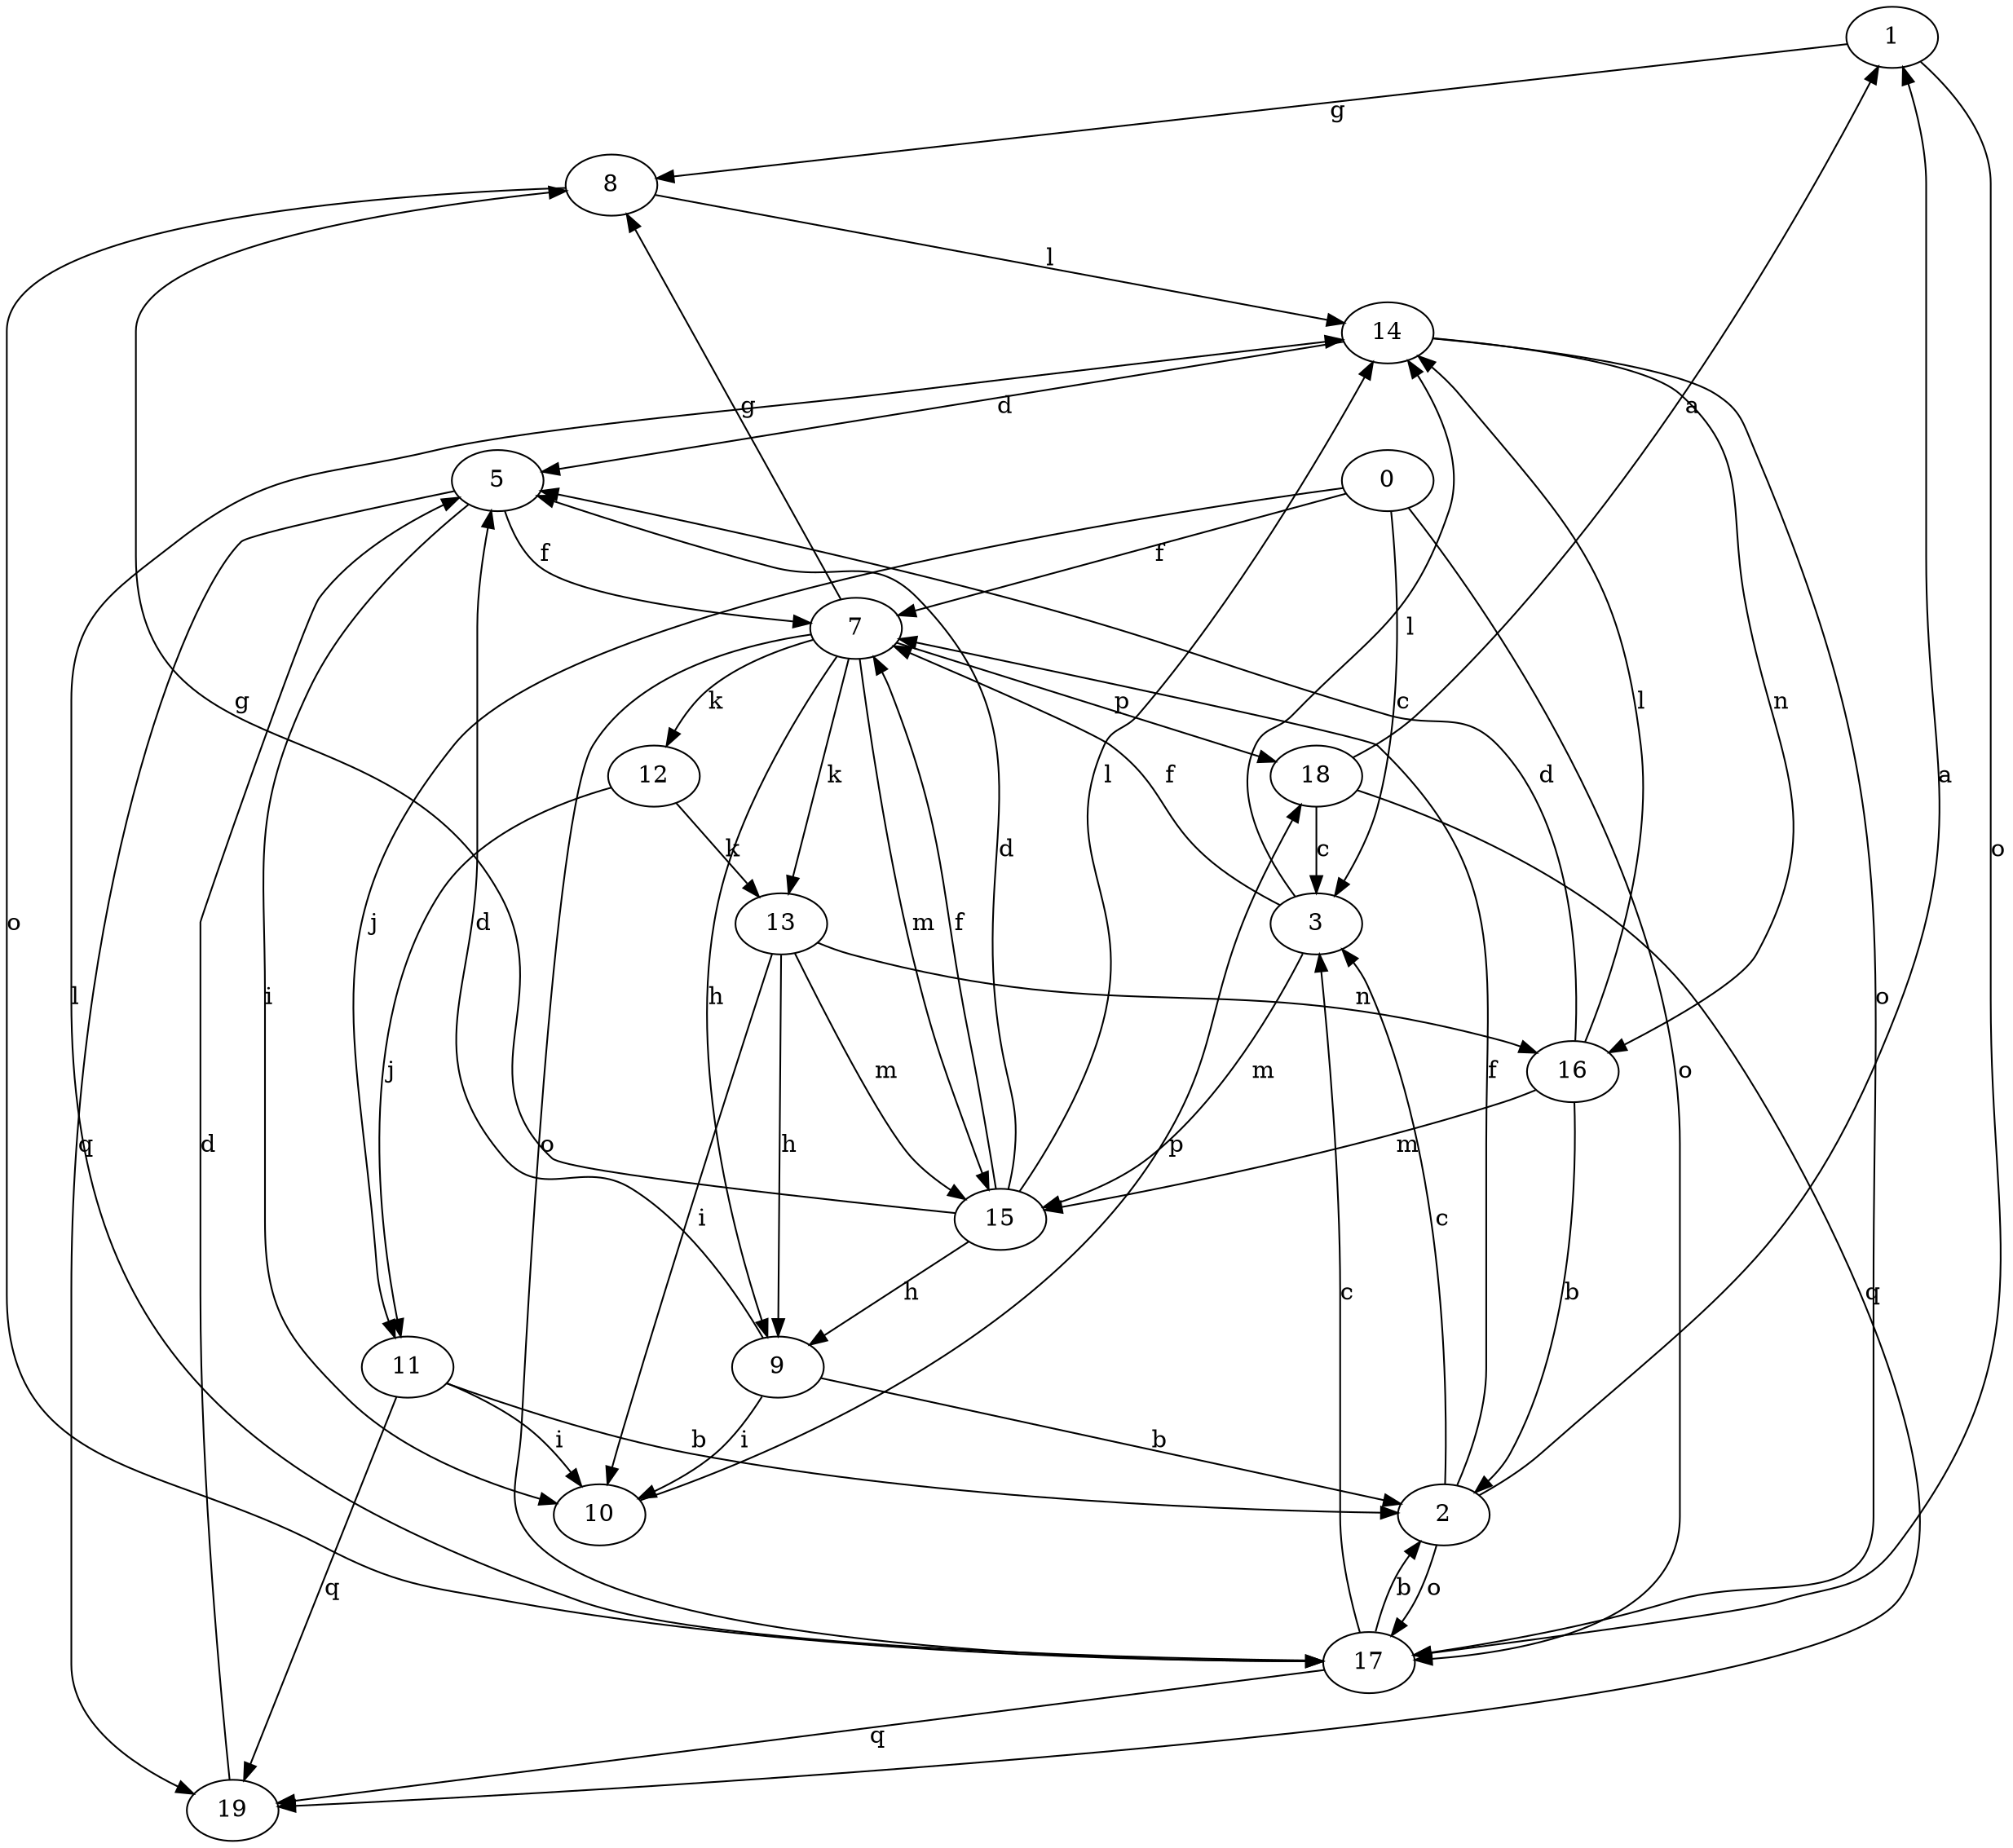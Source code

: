 strict digraph  {
1;
2;
3;
5;
7;
8;
0;
9;
10;
11;
12;
13;
14;
15;
16;
17;
18;
19;
1 -> 8  [label=g];
1 -> 17  [label=o];
2 -> 1  [label=a];
2 -> 3  [label=c];
2 -> 7  [label=f];
2 -> 17  [label=o];
3 -> 7  [label=f];
3 -> 14  [label=l];
3 -> 15  [label=m];
5 -> 7  [label=f];
5 -> 10  [label=i];
5 -> 19  [label=q];
7 -> 8  [label=g];
7 -> 9  [label=h];
7 -> 12  [label=k];
7 -> 13  [label=k];
7 -> 15  [label=m];
7 -> 17  [label=o];
7 -> 18  [label=p];
8 -> 14  [label=l];
8 -> 17  [label=o];
0 -> 3  [label=c];
0 -> 7  [label=f];
0 -> 11  [label=j];
0 -> 17  [label=o];
9 -> 2  [label=b];
9 -> 5  [label=d];
9 -> 10  [label=i];
10 -> 18  [label=p];
11 -> 2  [label=b];
11 -> 10  [label=i];
11 -> 19  [label=q];
12 -> 11  [label=j];
12 -> 13  [label=k];
13 -> 9  [label=h];
13 -> 10  [label=i];
13 -> 15  [label=m];
13 -> 16  [label=n];
14 -> 5  [label=d];
14 -> 16  [label=n];
14 -> 17  [label=o];
15 -> 5  [label=d];
15 -> 7  [label=f];
15 -> 8  [label=g];
15 -> 9  [label=h];
15 -> 14  [label=l];
16 -> 2  [label=b];
16 -> 5  [label=d];
16 -> 14  [label=l];
16 -> 15  [label=m];
17 -> 2  [label=b];
17 -> 3  [label=c];
17 -> 14  [label=l];
17 -> 19  [label=q];
18 -> 1  [label=a];
18 -> 3  [label=c];
18 -> 19  [label=q];
19 -> 5  [label=d];
}

